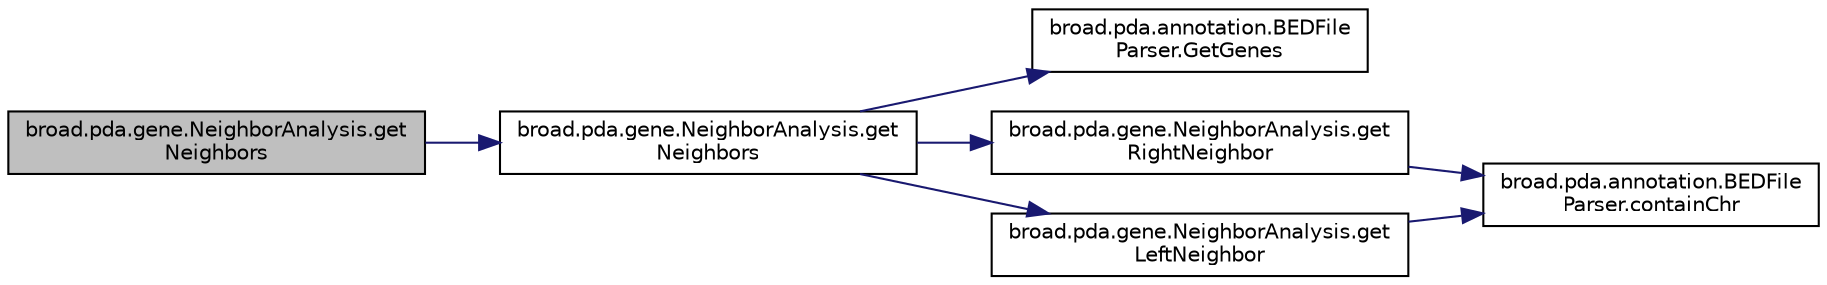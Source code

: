digraph "broad.pda.gene.NeighborAnalysis.getNeighbors"
{
  edge [fontname="Helvetica",fontsize="10",labelfontname="Helvetica",labelfontsize="10"];
  node [fontname="Helvetica",fontsize="10",shape=record];
  rankdir="LR";
  Node1 [label="broad.pda.gene.NeighborAnalysis.get\lNeighbors",height=0.2,width=0.4,color="black", fillcolor="grey75", style="filled" fontcolor="black"];
  Node1 -> Node2 [color="midnightblue",fontsize="10",style="solid"];
  Node2 [label="broad.pda.gene.NeighborAnalysis.get\lNeighbors",height=0.2,width=0.4,color="black", fillcolor="white", style="filled",URL="$classbroad_1_1pda_1_1gene_1_1_neighbor_analysis.html#a2abf85f1d2a44ca1f234a5aeb88c7c7a"];
  Node2 -> Node3 [color="midnightblue",fontsize="10",style="solid"];
  Node3 [label="broad.pda.annotation.BEDFile\lParser.GetGenes",height=0.2,width=0.4,color="black", fillcolor="white", style="filled",URL="$classbroad_1_1pda_1_1annotation_1_1_b_e_d_file_parser.html#a80cb8b476bfeebcffc34c37bdd809d1b"];
  Node2 -> Node4 [color="midnightblue",fontsize="10",style="solid"];
  Node4 [label="broad.pda.gene.NeighborAnalysis.get\lRightNeighbor",height=0.2,width=0.4,color="black", fillcolor="white", style="filled",URL="$classbroad_1_1pda_1_1gene_1_1_neighbor_analysis.html#a8594ddc3a3a3ba948613c1084652c271"];
  Node4 -> Node5 [color="midnightblue",fontsize="10",style="solid"];
  Node5 [label="broad.pda.annotation.BEDFile\lParser.containChr",height=0.2,width=0.4,color="black", fillcolor="white", style="filled",URL="$classbroad_1_1pda_1_1annotation_1_1_b_e_d_file_parser.html#a821b1303f6cbbc2ecb4f127728c5babe"];
  Node2 -> Node6 [color="midnightblue",fontsize="10",style="solid"];
  Node6 [label="broad.pda.gene.NeighborAnalysis.get\lLeftNeighbor",height=0.2,width=0.4,color="black", fillcolor="white", style="filled",URL="$classbroad_1_1pda_1_1gene_1_1_neighbor_analysis.html#a2da854d4918421bfe33bc4883b6d5edc"];
  Node6 -> Node5 [color="midnightblue",fontsize="10",style="solid"];
}
